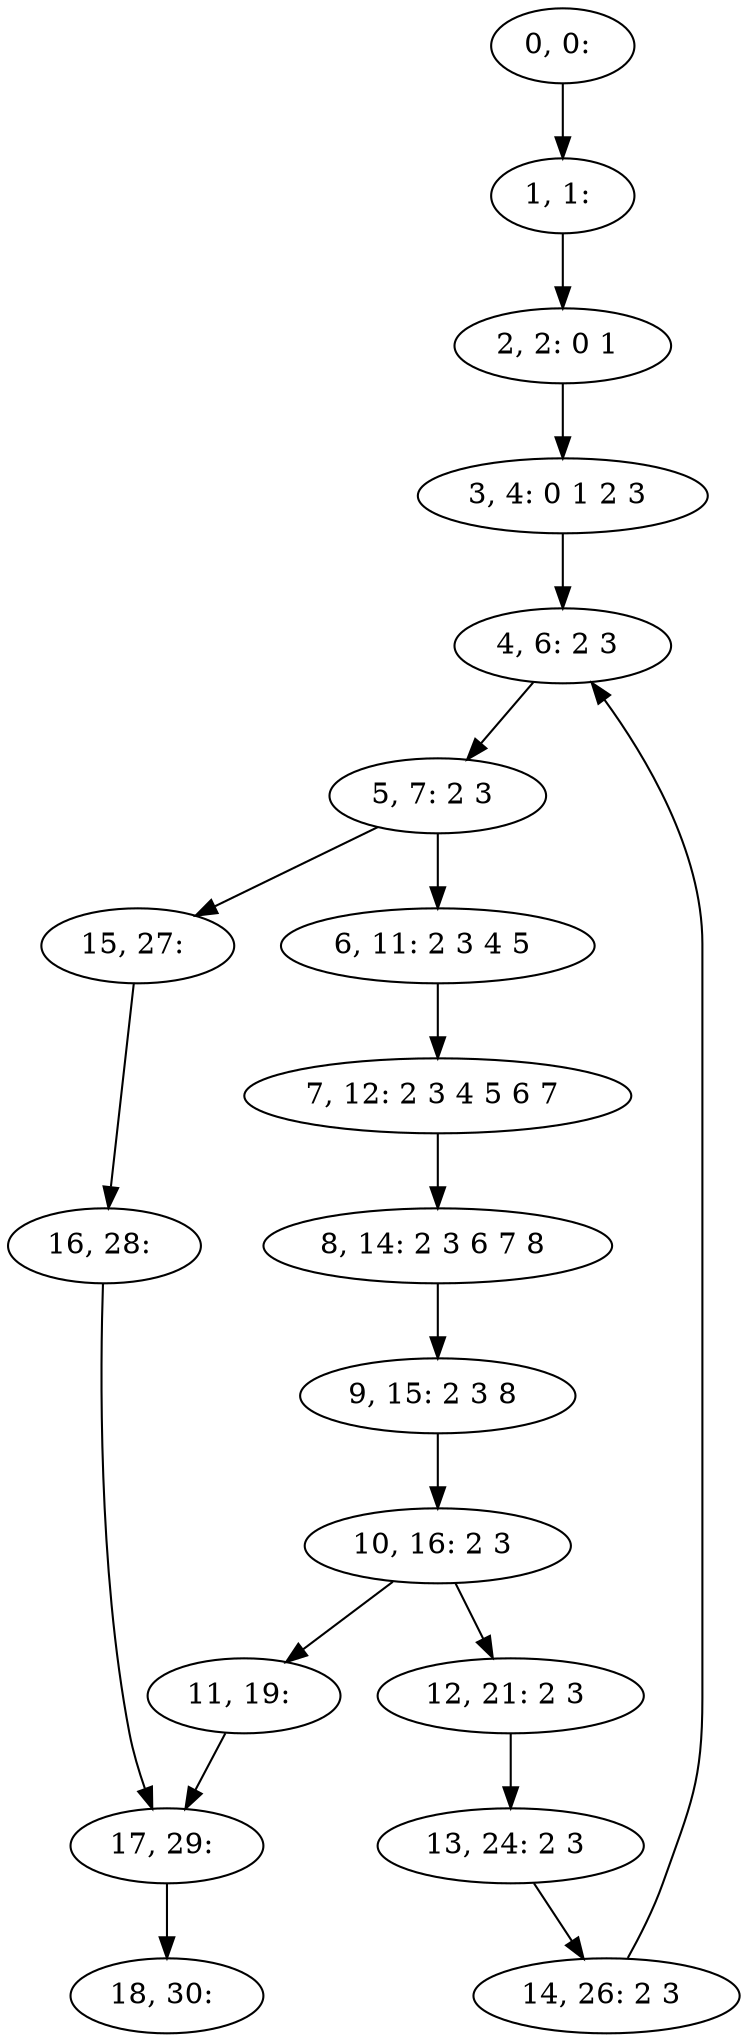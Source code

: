 digraph G {
0[label="0, 0: "];
1[label="1, 1: "];
2[label="2, 2: 0 1 "];
3[label="3, 4: 0 1 2 3 "];
4[label="4, 6: 2 3 "];
5[label="5, 7: 2 3 "];
6[label="6, 11: 2 3 4 5 "];
7[label="7, 12: 2 3 4 5 6 7 "];
8[label="8, 14: 2 3 6 7 8 "];
9[label="9, 15: 2 3 8 "];
10[label="10, 16: 2 3 "];
11[label="11, 19: "];
12[label="12, 21: 2 3 "];
13[label="13, 24: 2 3 "];
14[label="14, 26: 2 3 "];
15[label="15, 27: "];
16[label="16, 28: "];
17[label="17, 29: "];
18[label="18, 30: "];
0->1 ;
1->2 ;
2->3 ;
3->4 ;
4->5 ;
5->6 ;
5->15 ;
6->7 ;
7->8 ;
8->9 ;
9->10 ;
10->11 ;
10->12 ;
11->17 ;
12->13 ;
13->14 ;
14->4 ;
15->16 ;
16->17 ;
17->18 ;
}
